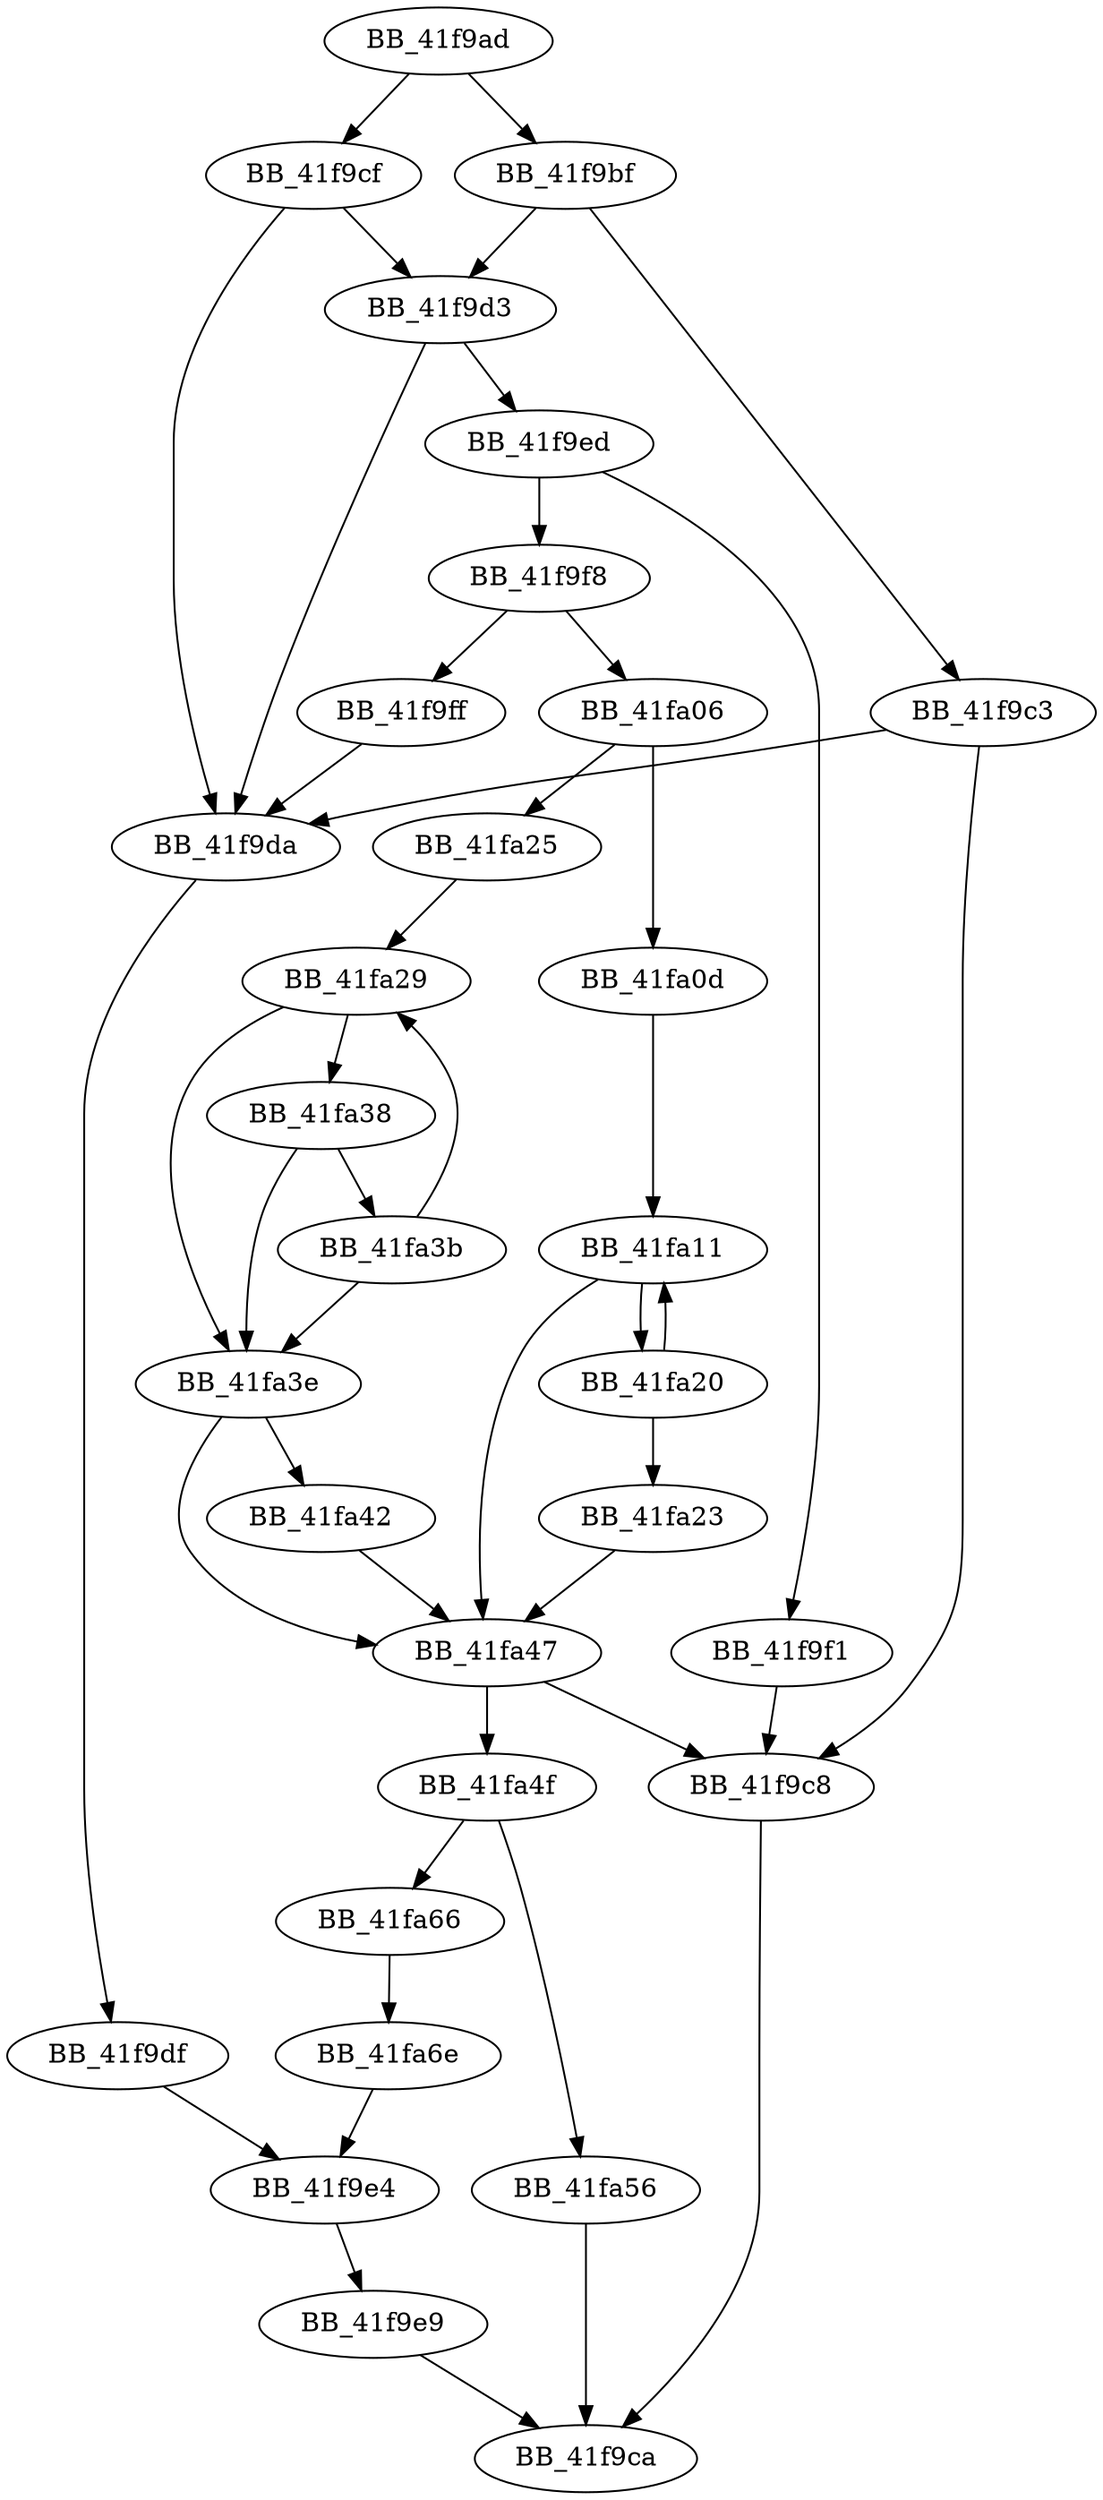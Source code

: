 DiGraph _wcsncpy_s{
BB_41f9ad->BB_41f9bf
BB_41f9ad->BB_41f9cf
BB_41f9bf->BB_41f9c3
BB_41f9bf->BB_41f9d3
BB_41f9c3->BB_41f9c8
BB_41f9c3->BB_41f9da
BB_41f9c8->BB_41f9ca
BB_41f9cf->BB_41f9d3
BB_41f9cf->BB_41f9da
BB_41f9d3->BB_41f9da
BB_41f9d3->BB_41f9ed
BB_41f9da->BB_41f9df
BB_41f9df->BB_41f9e4
BB_41f9e4->BB_41f9e9
BB_41f9e9->BB_41f9ca
BB_41f9ed->BB_41f9f1
BB_41f9ed->BB_41f9f8
BB_41f9f1->BB_41f9c8
BB_41f9f8->BB_41f9ff
BB_41f9f8->BB_41fa06
BB_41f9ff->BB_41f9da
BB_41fa06->BB_41fa0d
BB_41fa06->BB_41fa25
BB_41fa0d->BB_41fa11
BB_41fa11->BB_41fa20
BB_41fa11->BB_41fa47
BB_41fa20->BB_41fa11
BB_41fa20->BB_41fa23
BB_41fa23->BB_41fa47
BB_41fa25->BB_41fa29
BB_41fa29->BB_41fa38
BB_41fa29->BB_41fa3e
BB_41fa38->BB_41fa3b
BB_41fa38->BB_41fa3e
BB_41fa3b->BB_41fa29
BB_41fa3b->BB_41fa3e
BB_41fa3e->BB_41fa42
BB_41fa3e->BB_41fa47
BB_41fa42->BB_41fa47
BB_41fa47->BB_41f9c8
BB_41fa47->BB_41fa4f
BB_41fa4f->BB_41fa56
BB_41fa4f->BB_41fa66
BB_41fa56->BB_41f9ca
BB_41fa66->BB_41fa6e
BB_41fa6e->BB_41f9e4
}

